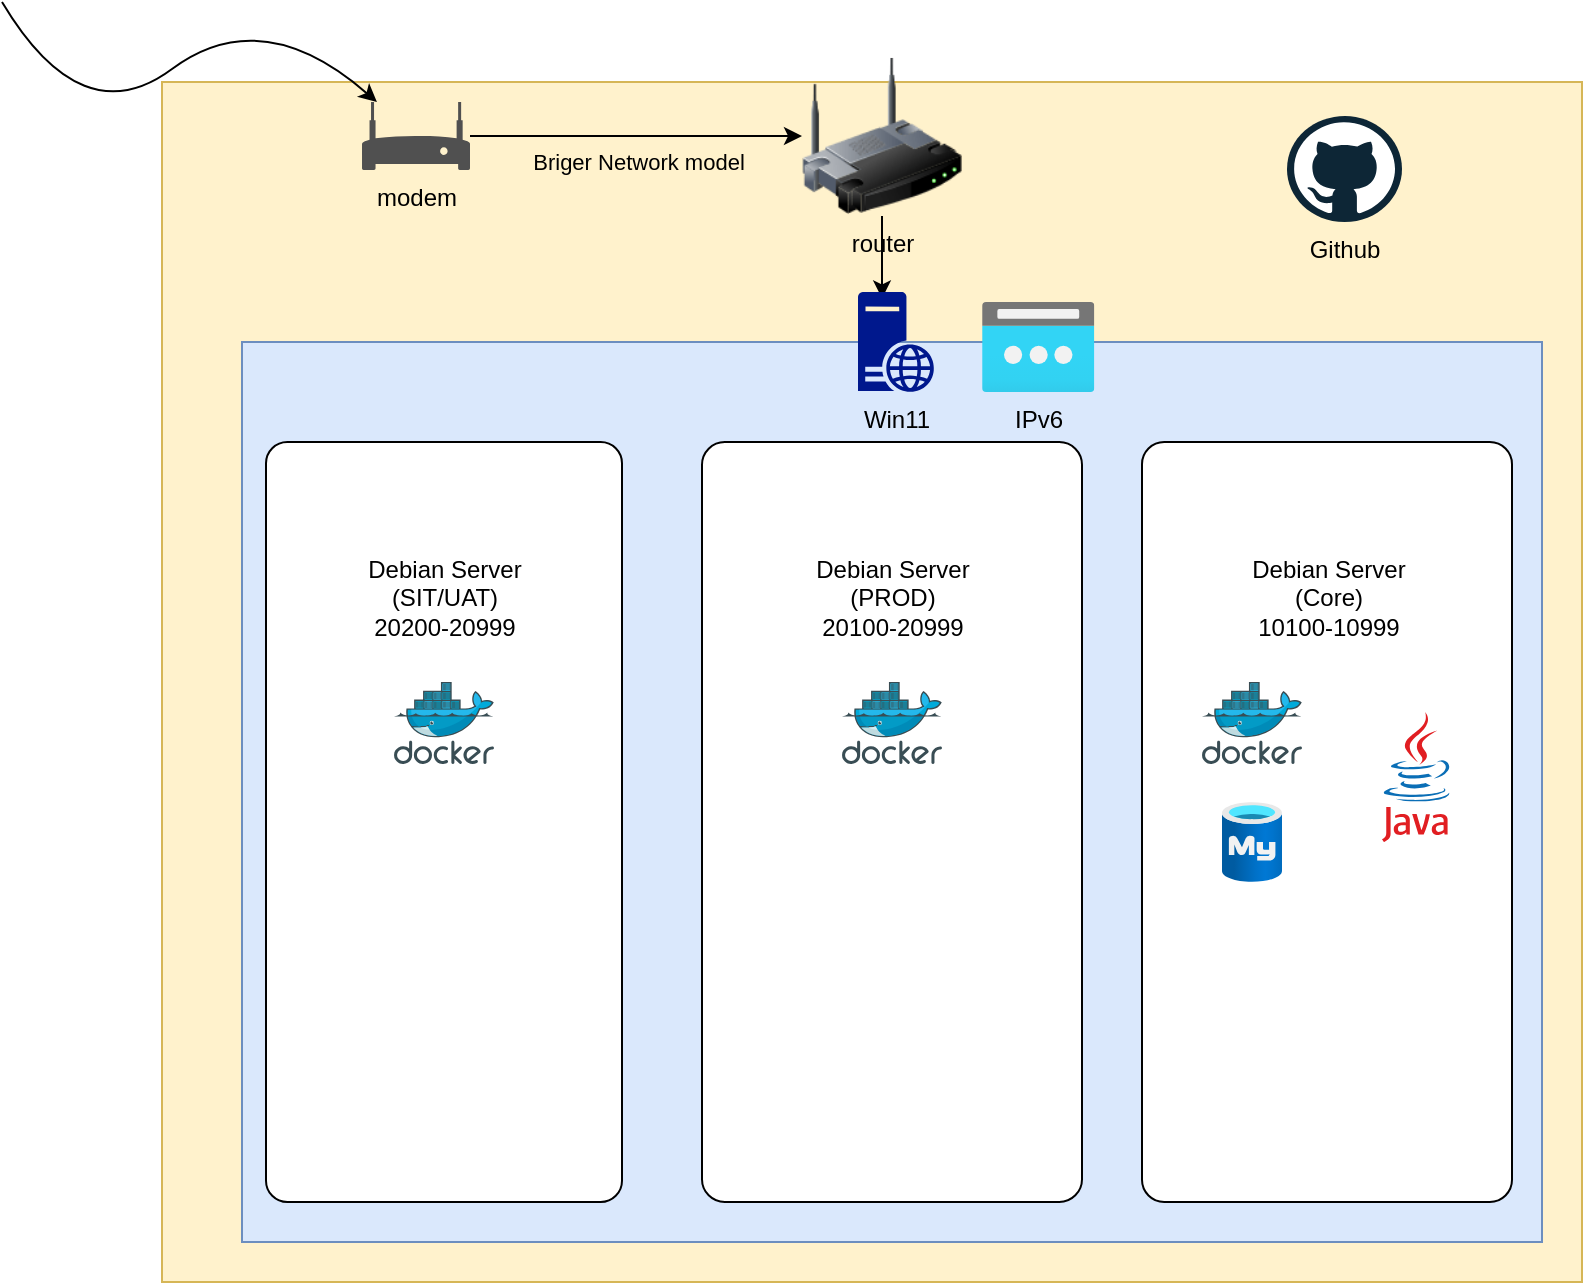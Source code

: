 <mxfile version="24.8.6" pages="2">
  <diagram name="networks structs" id="u-25nE3y5qG4QSfuM3qK">
    <mxGraphModel dx="913" dy="507" grid="1" gridSize="10" guides="1" tooltips="1" connect="1" arrows="1" fold="1" page="1" pageScale="1" pageWidth="827" pageHeight="1169" math="0" shadow="0">
      <root>
        <mxCell id="0" />
        <mxCell id="1" parent="0" />
        <mxCell id="1-l_3ulUl1jvpwUB6pcr-5" value="" style="rounded=0;whiteSpace=wrap;html=1;fillColor=#fff2cc;strokeColor=#d6b656;" parent="1" vertex="1">
          <mxGeometry x="90" y="60" width="710" height="600" as="geometry" />
        </mxCell>
        <mxCell id="1-l_3ulUl1jvpwUB6pcr-4" value="" style="rounded=0;whiteSpace=wrap;html=1;fillColor=#dae8fc;strokeColor=#6c8ebf;" parent="1" vertex="1">
          <mxGeometry x="130" y="190" width="650" height="450" as="geometry" />
        </mxCell>
        <mxCell id="1-l_3ulUl1jvpwUB6pcr-7" style="edgeStyle=orthogonalEdgeStyle;rounded=0;orthogonalLoop=1;jettySize=auto;html=1;" parent="1" source="1-l_3ulUl1jvpwUB6pcr-1" target="1-l_3ulUl1jvpwUB6pcr-2" edge="1">
          <mxGeometry relative="1" as="geometry" />
        </mxCell>
        <mxCell id="1-l_3ulUl1jvpwUB6pcr-8" value="Briger Network model" style="edgeLabel;html=1;align=center;verticalAlign=middle;resizable=0;points=[];labelBackgroundColor=none;" parent="1-l_3ulUl1jvpwUB6pcr-7" vertex="1" connectable="0">
          <mxGeometry x="0.416" y="2" relative="1" as="geometry">
            <mxPoint x="-34" y="15" as="offset" />
          </mxGeometry>
        </mxCell>
        <mxCell id="1-l_3ulUl1jvpwUB6pcr-1" value="modem" style="sketch=0;pointerEvents=1;shadow=0;dashed=0;html=1;strokeColor=none;fillColor=#505050;labelPosition=center;verticalLabelPosition=bottom;verticalAlign=top;outlineConnect=0;align=center;shape=mxgraph.office.devices.modem;" parent="1" vertex="1">
          <mxGeometry x="190" y="70" width="54" height="34" as="geometry" />
        </mxCell>
        <mxCell id="1-l_3ulUl1jvpwUB6pcr-15" style="edgeStyle=orthogonalEdgeStyle;rounded=0;orthogonalLoop=1;jettySize=auto;html=1;entryX=0.316;entryY=0.064;entryDx=0;entryDy=0;entryPerimeter=0;" parent="1" source="1-l_3ulUl1jvpwUB6pcr-2" target="1-l_3ulUl1jvpwUB6pcr-19" edge="1">
          <mxGeometry relative="1" as="geometry">
            <mxPoint x="450" y="165" as="targetPoint" />
          </mxGeometry>
        </mxCell>
        <mxCell id="1-l_3ulUl1jvpwUB6pcr-2" value="router" style="image;html=1;image=img/lib/clip_art/networking/Wireless_Router_128x128.png;fontColor=default;labelBackgroundColor=none;" parent="1" vertex="1">
          <mxGeometry x="410" y="47" width="80" height="80" as="geometry" />
        </mxCell>
        <mxCell id="1-l_3ulUl1jvpwUB6pcr-3" value="IPv6" style="image;aspect=fixed;html=1;points=[];align=center;fontSize=12;image=img/lib/azure2/networking/Public_IP_Addresses.svg;labelBackgroundColor=none;" parent="1" vertex="1">
          <mxGeometry x="500" y="170" width="56.25" height="45" as="geometry" />
        </mxCell>
        <mxCell id="1-l_3ulUl1jvpwUB6pcr-6" value="" style="curved=1;endArrow=classic;html=1;rounded=0;" parent="1" target="1-l_3ulUl1jvpwUB6pcr-1" edge="1">
          <mxGeometry width="50" height="50" relative="1" as="geometry">
            <mxPoint x="10" y="20" as="sourcePoint" />
            <mxPoint x="90" y="20" as="targetPoint" />
            <Array as="points">
              <mxPoint x="50" y="87" />
              <mxPoint x="140" y="20" />
            </Array>
          </mxGeometry>
        </mxCell>
        <mxCell id="1-l_3ulUl1jvpwUB6pcr-22" value="" style="rounded=1;whiteSpace=wrap;html=1;arcSize=6;" parent="1" vertex="1">
          <mxGeometry x="580" y="240" width="185" height="380" as="geometry" />
        </mxCell>
        <mxCell id="1-l_3ulUl1jvpwUB6pcr-9" value="Debian Server&lt;div&gt;(Core)&lt;/div&gt;&lt;div&gt;10100-10999&lt;/div&gt;" style="shape=image;html=1;verticalAlign=top;verticalLabelPosition=bottom;labelBackgroundColor=none;imageAspect=0;aspect=fixed;image=https://cdn1.iconfinder.com/data/icons/KDE_Crystal_Diamond_2.5_Classical_Mod/128x128/apps/debian.png" parent="1" vertex="1">
          <mxGeometry x="652.5" y="250" width="40" height="40" as="geometry" />
        </mxCell>
        <mxCell id="1-l_3ulUl1jvpwUB6pcr-24" value="" style="rounded=1;whiteSpace=wrap;html=1;arcSize=6;" parent="1" vertex="1">
          <mxGeometry x="142" y="240" width="178" height="380" as="geometry" />
        </mxCell>
        <mxCell id="1-l_3ulUl1jvpwUB6pcr-10" value="Debian Server&lt;div&gt;(SIT/UAT)&lt;/div&gt;&lt;div&gt;20200-20999&lt;/div&gt;" style="shape=image;html=1;verticalAlign=top;verticalLabelPosition=bottom;labelBackgroundColor=none;imageAspect=0;aspect=fixed;image=https://cdn1.iconfinder.com/data/icons/KDE_Crystal_Diamond_2.5_Classical_Mod/128x128/apps/debian.png" parent="1" vertex="1">
          <mxGeometry x="211" y="250" width="40" height="40" as="geometry" />
        </mxCell>
        <mxCell id="1-l_3ulUl1jvpwUB6pcr-19" value="Win11" style="sketch=0;aspect=fixed;pointerEvents=1;shadow=0;dashed=0;html=1;strokeColor=none;labelPosition=center;verticalLabelPosition=bottom;verticalAlign=top;align=center;fillColor=#00188D;shape=mxgraph.mscae.enterprise.web_server" parent="1" vertex="1">
          <mxGeometry x="438" y="165" width="38" height="50" as="geometry" />
        </mxCell>
        <mxCell id="1-l_3ulUl1jvpwUB6pcr-23" value="" style="rounded=1;whiteSpace=wrap;html=1;arcSize=6;" parent="1" vertex="1">
          <mxGeometry x="360" y="240" width="190" height="380" as="geometry" />
        </mxCell>
        <mxCell id="1-l_3ulUl1jvpwUB6pcr-11" value="Debian Server&lt;div&gt;(PROD)&lt;/div&gt;&lt;div&gt;20100-20999&lt;/div&gt;" style="shape=image;html=1;verticalAlign=top;verticalLabelPosition=bottom;labelBackgroundColor=none;imageAspect=0;aspect=fixed;image=https://cdn1.iconfinder.com/data/icons/KDE_Crystal_Diamond_2.5_Classical_Mod/128x128/apps/debian.png" parent="1" vertex="1">
          <mxGeometry x="435" y="250" width="40" height="40" as="geometry" />
        </mxCell>
        <mxCell id="1-l_3ulUl1jvpwUB6pcr-25" value="Github" style="dashed=0;outlineConnect=0;html=1;align=center;labelPosition=center;verticalLabelPosition=bottom;verticalAlign=top;shape=mxgraph.weblogos.github" parent="1" vertex="1">
          <mxGeometry x="652.5" y="77" width="57.5" height="53" as="geometry" />
        </mxCell>
        <mxCell id="1-l_3ulUl1jvpwUB6pcr-26" value="" style="image;sketch=0;aspect=fixed;html=1;points=[];align=center;fontSize=12;image=img/lib/mscae/Docker.svg;" parent="1" vertex="1">
          <mxGeometry x="206" y="360" width="50" height="41" as="geometry" />
        </mxCell>
        <mxCell id="1-l_3ulUl1jvpwUB6pcr-27" value="" style="image;sketch=0;aspect=fixed;html=1;points=[];align=center;fontSize=12;image=img/lib/mscae/Docker.svg;" parent="1" vertex="1">
          <mxGeometry x="430" y="360" width="50" height="41" as="geometry" />
        </mxCell>
        <mxCell id="1-l_3ulUl1jvpwUB6pcr-28" value="" style="image;sketch=0;aspect=fixed;html=1;points=[];align=center;fontSize=12;image=img/lib/mscae/Docker.svg;" parent="1" vertex="1">
          <mxGeometry x="610" y="360" width="50" height="41" as="geometry" />
        </mxCell>
        <mxCell id="1-l_3ulUl1jvpwUB6pcr-29" value="" style="image;aspect=fixed;html=1;points=[];align=center;fontSize=12;image=img/lib/azure2/databases/Azure_Database_MySQL_Server.svg;" parent="1" vertex="1">
          <mxGeometry x="620" y="420" width="30" height="40" as="geometry" />
        </mxCell>
        <mxCell id="AnDRdRTcAi1dD7ed9YNJ-1" value="" style="shape=image;verticalLabelPosition=bottom;labelBackgroundColor=default;verticalAlign=top;aspect=fixed;imageAspect=0;image=https://dwglogo.com/wp-content/uploads/2017/11/Jenkins-logo.svg;" vertex="1" parent="1">
          <mxGeometry x="627.73" y="480" width="106.67" height="60" as="geometry" />
        </mxCell>
        <mxCell id="AnDRdRTcAi1dD7ed9YNJ-2" value="" style="dashed=0;outlineConnect=0;html=1;align=center;labelPosition=center;verticalLabelPosition=bottom;verticalAlign=top;shape=mxgraph.weblogos.java" vertex="1" parent="1">
          <mxGeometry x="700" y="375" width="34.4" height="65" as="geometry" />
        </mxCell>
        <mxCell id="AnDRdRTcAi1dD7ed9YNJ-3" value="" style="shape=image;verticalLabelPosition=bottom;labelBackgroundColor=default;verticalAlign=top;aspect=fixed;imageAspect=0;image=https://blog.desdelinux.net/wp-content/uploads/2019/08/KeyCloak-1.png;" vertex="1" parent="1">
          <mxGeometry x="611.79" y="540" width="138.91" height="40" as="geometry" />
        </mxCell>
      </root>
    </mxGraphModel>
  </diagram>
  <diagram id="iyodJDmLwW9moPt8SQ_R" name="corporations">
    <mxGraphModel dx="1050" dy="583" grid="1" gridSize="10" guides="1" tooltips="1" connect="1" arrows="1" fold="1" page="1" pageScale="1" pageWidth="827" pageHeight="1169" math="0" shadow="0">
      <root>
        <mxCell id="0" />
        <mxCell id="1" parent="0" />
        <mxCell id="X31Wo9AgnW0GzlzL5Qwe-1" value="" style="rounded=1;whiteSpace=wrap;html=1;arcSize=3;fillColor=#dae8fc;strokeColor=#6c8ebf;" vertex="1" parent="1">
          <mxGeometry x="70" y="40" width="710" height="560" as="geometry" />
        </mxCell>
        <mxCell id="X31Wo9AgnW0GzlzL5Qwe-2" value="" style="image;sketch=0;aspect=fixed;html=1;points=[];align=center;fontSize=12;image=img/lib/mscae/Docker.svg;" vertex="1" parent="1">
          <mxGeometry x="690" y="60" width="50" height="41" as="geometry" />
        </mxCell>
        <mxCell id="X31Wo9AgnW0GzlzL5Qwe-3" value="" style="rounded=1;whiteSpace=wrap;html=1;arcSize=6;fillColor=#d5e8d4;strokeColor=#82b366;" vertex="1" parent="1">
          <mxGeometry x="100" y="115" width="180" height="450" as="geometry" />
        </mxCell>
        <mxCell id="X31Wo9AgnW0GzlzL5Qwe-5" value="" style="rounded=1;whiteSpace=wrap;html=1;arcSize=6;fillColor=#fff2cc;strokeColor=#d6b656;" vertex="1" parent="1">
          <mxGeometry x="335" y="360" width="180" height="205" as="geometry" />
        </mxCell>
        <mxCell id="X31Wo9AgnW0GzlzL5Qwe-9" value="" style="curved=1;endArrow=classic;html=1;rounded=0;entryX=0;entryY=0.5;entryDx=0;entryDy=0;" edge="1" parent="1" target="X31Wo9AgnW0GzlzL5Qwe-4">
          <mxGeometry width="50" height="50" relative="1" as="geometry">
            <mxPoint x="40" y="80" as="sourcePoint" />
            <mxPoint y="120" as="targetPoint" />
            <Array as="points">
              <mxPoint x="90" y="260" />
              <mxPoint x="290" y="130" />
            </Array>
          </mxGeometry>
        </mxCell>
        <mxCell id="X31Wo9AgnW0GzlzL5Qwe-10" value="Spring Cloud Gateway" style="image;sketch=0;aspect=fixed;html=1;points=[];align=center;fontSize=12;image=img/lib/mscae/Local_Network_Gateways.svg;labelBackgroundColor=none;" vertex="1" parent="1">
          <mxGeometry x="165" y="315" width="50" height="50" as="geometry" />
        </mxCell>
        <mxCell id="X31Wo9AgnW0GzlzL5Qwe-12" value="" style="curved=1;endArrow=classic;html=1;rounded=0;" edge="1" parent="1" source="X31Wo9AgnW0GzlzL5Qwe-3">
          <mxGeometry width="50" height="50" relative="1" as="geometry">
            <mxPoint x="10" y="370" as="sourcePoint" />
            <mxPoint x="20" y="290" as="targetPoint" />
            <Array as="points">
              <mxPoint x="60" y="370" />
              <mxPoint x="50" y="340" />
              <mxPoint x="90" y="290" />
            </Array>
          </mxGeometry>
        </mxCell>
        <mxCell id="X31Wo9AgnW0GzlzL5Qwe-13" value="" style="curved=1;endArrow=classic;html=1;rounded=0;entryX=0;entryY=0.5;entryDx=0;entryDy=0;" edge="1" parent="1" target="X31Wo9AgnW0GzlzL5Qwe-5">
          <mxGeometry width="50" height="50" relative="1" as="geometry">
            <mxPoint x="20" y="390" as="sourcePoint" />
            <mxPoint x="60" y="420" as="targetPoint" />
            <Array as="points">
              <mxPoint x="130" y="480" />
              <mxPoint x="290" y="450" />
            </Array>
          </mxGeometry>
        </mxCell>
        <mxCell id="X31Wo9AgnW0GzlzL5Qwe-21" value="" style="shape=image;verticalLabelPosition=bottom;labelBackgroundColor=default;verticalAlign=top;aspect=fixed;imageAspect=0;image=https://www.svgrepo.com/show/354380/spring-icon.svg;" vertex="1" parent="1">
          <mxGeometry x="385" y="422.5" width="80" height="80" as="geometry" />
        </mxCell>
        <mxCell id="X31Wo9AgnW0GzlzL5Qwe-22" value="" style="group" vertex="1" connectable="0" parent="1">
          <mxGeometry x="335" y="115" width="180" height="205" as="geometry" />
        </mxCell>
        <mxCell id="X31Wo9AgnW0GzlzL5Qwe-4" value="" style="rounded=1;whiteSpace=wrap;html=1;arcSize=6;fillColor=#fff2cc;strokeColor=#d6b656;" vertex="1" parent="X31Wo9AgnW0GzlzL5Qwe-22">
          <mxGeometry width="180" height="205" as="geometry" />
        </mxCell>
        <mxCell id="X31Wo9AgnW0GzlzL5Qwe-7" value="" style="shape=image;verticalLabelPosition=bottom;labelBackgroundColor=default;verticalAlign=top;aspect=fixed;imageAspect=0;image=https://download.logo.wine/logo/Node.js/Node.js-Logo.wine.png;" vertex="1" parent="X31Wo9AgnW0GzlzL5Qwe-22">
          <mxGeometry x="33.75" y="15" width="112.5" height="75" as="geometry" />
        </mxCell>
        <mxCell id="X31Wo9AgnW0GzlzL5Qwe-8" value="" style="shape=image;verticalLabelPosition=bottom;labelBackgroundColor=default;verticalAlign=top;aspect=fixed;imageAspect=0;image=https://seeklogo.com/images/V/vuetify-logo-CC59D65FD3-seeklogo.com.png;" vertex="1" parent="X31Wo9AgnW0GzlzL5Qwe-22">
          <mxGeometry x="55.38" y="105" width="69.23" height="60" as="geometry" />
        </mxCell>
        <mxCell id="X31Wo9AgnW0GzlzL5Qwe-29" value="Corprations Admin" style="text;html=1;align=center;verticalAlign=middle;whiteSpace=wrap;rounded=0;" vertex="1" parent="X31Wo9AgnW0GzlzL5Qwe-22">
          <mxGeometry x="47.69" y="175" width="84.62" height="30" as="geometry" />
        </mxCell>
        <mxCell id="X31Wo9AgnW0GzlzL5Qwe-24" value="" style="group" vertex="1" connectable="0" parent="1">
          <mxGeometry x="540" y="115" width="180" height="205" as="geometry" />
        </mxCell>
        <mxCell id="X31Wo9AgnW0GzlzL5Qwe-25" value="" style="rounded=1;whiteSpace=wrap;html=1;arcSize=6;fillColor=#fff2cc;strokeColor=#d6b656;" vertex="1" parent="X31Wo9AgnW0GzlzL5Qwe-24">
          <mxGeometry width="180" height="205" as="geometry" />
        </mxCell>
        <mxCell id="X31Wo9AgnW0GzlzL5Qwe-26" value="" style="shape=image;verticalLabelPosition=bottom;labelBackgroundColor=default;verticalAlign=top;aspect=fixed;imageAspect=0;image=https://download.logo.wine/logo/Node.js/Node.js-Logo.wine.png;" vertex="1" parent="X31Wo9AgnW0GzlzL5Qwe-24">
          <mxGeometry x="33.75" y="15" width="112.5" height="75" as="geometry" />
        </mxCell>
        <mxCell id="X31Wo9AgnW0GzlzL5Qwe-27" value="" style="shape=image;verticalLabelPosition=bottom;labelBackgroundColor=default;verticalAlign=top;aspect=fixed;imageAspect=0;image=https://seeklogo.com/images/V/vuetify-logo-CC59D65FD3-seeklogo.com.png;" vertex="1" parent="X31Wo9AgnW0GzlzL5Qwe-24">
          <mxGeometry x="55.38" y="105" width="69.23" height="60" as="geometry" />
        </mxCell>
        <mxCell id="X31Wo9AgnW0GzlzL5Qwe-30" value="Corprations Frontend" style="text;html=1;align=center;verticalAlign=middle;whiteSpace=wrap;rounded=0;" vertex="1" parent="X31Wo9AgnW0GzlzL5Qwe-24">
          <mxGeometry x="47.69" y="175" width="84.62" height="30" as="geometry" />
        </mxCell>
      </root>
    </mxGraphModel>
  </diagram>
</mxfile>
